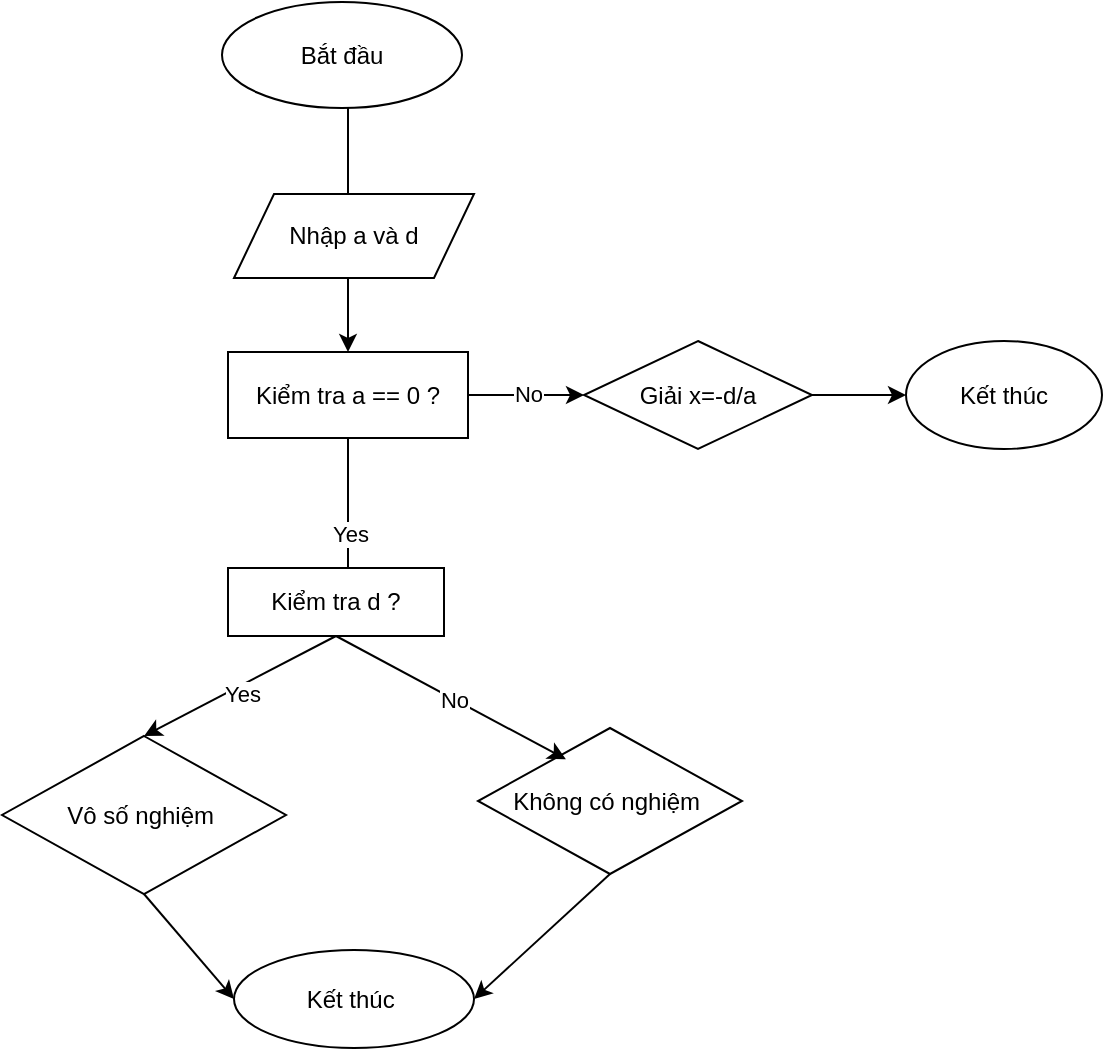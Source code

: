 <mxfile version="24.8.6">
  <diagram name="Trang-1" id="9c7Z3RTWqPJepwJMNfdo">
    <mxGraphModel grid="0" page="1" gridSize="10" guides="1" tooltips="1" connect="1" arrows="1" fold="1" pageScale="1" pageWidth="827" pageHeight="1169" math="0" shadow="0">
      <root>
        <mxCell id="0" />
        <mxCell id="1" parent="0" />
        <mxCell id="v_JSXn-3_ZmPDUQv6Gb4-14" value="" style="edgeStyle=orthogonalEdgeStyle;rounded=0;orthogonalLoop=1;jettySize=auto;html=1;" edge="1" parent="1" source="v_JSXn-3_ZmPDUQv6Gb4-1" target="v_JSXn-3_ZmPDUQv6Gb4-3">
          <mxGeometry relative="1" as="geometry">
            <Array as="points">
              <mxPoint x="403" y="188" />
              <mxPoint x="403" y="188" />
            </Array>
          </mxGeometry>
        </mxCell>
        <mxCell id="v_JSXn-3_ZmPDUQv6Gb4-1" value="Bắt đầu" style="ellipse;whiteSpace=wrap;html=1;" vertex="1" parent="1">
          <mxGeometry x="340" y="111" width="120" height="53" as="geometry" />
        </mxCell>
        <mxCell id="v_JSXn-3_ZmPDUQv6Gb4-2" value="Nhập a và d" style="shape=parallelogram;perimeter=parallelogramPerimeter;whiteSpace=wrap;html=1;fixedSize=1;" vertex="1" parent="1">
          <mxGeometry x="346" y="207" width="120" height="42" as="geometry" />
        </mxCell>
        <mxCell id="v_JSXn-3_ZmPDUQv6Gb4-6" value="" style="edgeStyle=orthogonalEdgeStyle;rounded=0;orthogonalLoop=1;jettySize=auto;html=1;" edge="1" parent="1" source="v_JSXn-3_ZmPDUQv6Gb4-3" target="v_JSXn-3_ZmPDUQv6Gb4-5">
          <mxGeometry relative="1" as="geometry" />
        </mxCell>
        <mxCell id="v_JSXn-3_ZmPDUQv6Gb4-7" value="No" style="edgeLabel;html=1;align=center;verticalAlign=middle;resizable=0;points=[];" connectable="0" vertex="1" parent="v_JSXn-3_ZmPDUQv6Gb4-6">
          <mxGeometry x="0.014" y="1" relative="1" as="geometry">
            <mxPoint as="offset" />
          </mxGeometry>
        </mxCell>
        <mxCell id="v_JSXn-3_ZmPDUQv6Gb4-10" value="" style="edgeStyle=orthogonalEdgeStyle;rounded=0;orthogonalLoop=1;jettySize=auto;html=1;" edge="1" parent="1" source="v_JSXn-3_ZmPDUQv6Gb4-3">
          <mxGeometry relative="1" as="geometry">
            <mxPoint x="403" y="425" as="targetPoint" />
          </mxGeometry>
        </mxCell>
        <mxCell id="v_JSXn-3_ZmPDUQv6Gb4-16" value="Yes" style="edgeLabel;html=1;align=center;verticalAlign=middle;resizable=0;points=[];" connectable="0" vertex="1" parent="v_JSXn-3_ZmPDUQv6Gb4-10">
          <mxGeometry x="-0.011" y="1" relative="1" as="geometry">
            <mxPoint as="offset" />
          </mxGeometry>
        </mxCell>
        <mxCell id="v_JSXn-3_ZmPDUQv6Gb4-3" value="Kiểm tra a == 0 ?" style="rounded=0;whiteSpace=wrap;html=1;" vertex="1" parent="1">
          <mxGeometry x="343" y="286" width="120" height="43" as="geometry" />
        </mxCell>
        <mxCell id="v_JSXn-3_ZmPDUQv6Gb4-9" value="" style="edgeStyle=orthogonalEdgeStyle;rounded=0;orthogonalLoop=1;jettySize=auto;html=1;" edge="1" parent="1" source="v_JSXn-3_ZmPDUQv6Gb4-5" target="v_JSXn-3_ZmPDUQv6Gb4-8">
          <mxGeometry relative="1" as="geometry" />
        </mxCell>
        <mxCell id="v_JSXn-3_ZmPDUQv6Gb4-5" value="Giải x=-d/a" style="rhombus;whiteSpace=wrap;html=1;" vertex="1" parent="1">
          <mxGeometry x="521" y="280.5" width="114" height="54" as="geometry" />
        </mxCell>
        <mxCell id="v_JSXn-3_ZmPDUQv6Gb4-8" value="Kết thúc" style="ellipse;whiteSpace=wrap;html=1;" vertex="1" parent="1">
          <mxGeometry x="682" y="280.5" width="98" height="54" as="geometry" />
        </mxCell>
        <mxCell id="v_JSXn-3_ZmPDUQv6Gb4-17" value="Kiểm tra d ?" style="rounded=0;whiteSpace=wrap;html=1;" vertex="1" parent="1">
          <mxGeometry x="343" y="394" width="108" height="34" as="geometry" />
        </mxCell>
        <mxCell id="v_JSXn-3_ZmPDUQv6Gb4-18" value="Vô số nghiệm&amp;nbsp;" style="rhombus;whiteSpace=wrap;html=1;" vertex="1" parent="1">
          <mxGeometry x="230" y="478" width="142" height="79" as="geometry" />
        </mxCell>
        <mxCell id="v_JSXn-3_ZmPDUQv6Gb4-19" value="Không có nghiệm&amp;nbsp;" style="rhombus;whiteSpace=wrap;html=1;" vertex="1" parent="1">
          <mxGeometry x="468" y="474" width="132" height="73" as="geometry" />
        </mxCell>
        <mxCell id="v_JSXn-3_ZmPDUQv6Gb4-21" value="" style="endArrow=classic;html=1;rounded=0;entryX=0.333;entryY=0.214;entryDx=0;entryDy=0;entryPerimeter=0;exitX=0.5;exitY=1;exitDx=0;exitDy=0;" edge="1" parent="1" source="v_JSXn-3_ZmPDUQv6Gb4-17" target="v_JSXn-3_ZmPDUQv6Gb4-19">
          <mxGeometry width="50" height="50" relative="1" as="geometry">
            <mxPoint x="404" y="452" as="sourcePoint" />
            <mxPoint x="436" y="396" as="targetPoint" />
          </mxGeometry>
        </mxCell>
        <mxCell id="v_JSXn-3_ZmPDUQv6Gb4-28" value="No" style="edgeLabel;html=1;align=center;verticalAlign=middle;resizable=0;points=[];" connectable="0" vertex="1" parent="v_JSXn-3_ZmPDUQv6Gb4-21">
          <mxGeometry x="0.017" relative="1" as="geometry">
            <mxPoint as="offset" />
          </mxGeometry>
        </mxCell>
        <mxCell id="v_JSXn-3_ZmPDUQv6Gb4-22" value="" style="endArrow=classic;html=1;rounded=0;entryX=0.5;entryY=0;entryDx=0;entryDy=0;exitX=0.5;exitY=1;exitDx=0;exitDy=0;" edge="1" parent="1" source="v_JSXn-3_ZmPDUQv6Gb4-17" target="v_JSXn-3_ZmPDUQv6Gb4-18">
          <mxGeometry width="50" height="50" relative="1" as="geometry">
            <mxPoint x="386" y="446" as="sourcePoint" />
            <mxPoint x="436" y="396" as="targetPoint" />
          </mxGeometry>
        </mxCell>
        <mxCell id="v_JSXn-3_ZmPDUQv6Gb4-29" value="Yes" style="edgeLabel;html=1;align=center;verticalAlign=middle;resizable=0;points=[];" connectable="0" vertex="1" parent="v_JSXn-3_ZmPDUQv6Gb4-22">
          <mxGeometry x="0.006" y="4" relative="1" as="geometry">
            <mxPoint x="-1" as="offset" />
          </mxGeometry>
        </mxCell>
        <mxCell id="v_JSXn-3_ZmPDUQv6Gb4-23" value="Kết thúc&amp;nbsp;" style="ellipse;whiteSpace=wrap;html=1;" vertex="1" parent="1">
          <mxGeometry x="346" y="585" width="120" height="49" as="geometry" />
        </mxCell>
        <mxCell id="v_JSXn-3_ZmPDUQv6Gb4-25" value="" style="endArrow=classic;html=1;rounded=0;entryX=1;entryY=0.5;entryDx=0;entryDy=0;exitX=0.5;exitY=1;exitDx=0;exitDy=0;" edge="1" parent="1" source="v_JSXn-3_ZmPDUQv6Gb4-19" target="v_JSXn-3_ZmPDUQv6Gb4-23">
          <mxGeometry width="50" height="50" relative="1" as="geometry">
            <mxPoint x="502" y="547" as="sourcePoint" />
            <mxPoint x="576" y="573" as="targetPoint" />
          </mxGeometry>
        </mxCell>
        <mxCell id="v_JSXn-3_ZmPDUQv6Gb4-26" value="" style="endArrow=classic;html=1;rounded=0;exitX=0.5;exitY=1;exitDx=0;exitDy=0;entryX=0;entryY=0.5;entryDx=0;entryDy=0;" edge="1" parent="1" source="v_JSXn-3_ZmPDUQv6Gb4-18" target="v_JSXn-3_ZmPDUQv6Gb4-23">
          <mxGeometry width="50" height="50" relative="1" as="geometry">
            <mxPoint x="296" y="624" as="sourcePoint" />
            <mxPoint x="346" y="574" as="targetPoint" />
          </mxGeometry>
        </mxCell>
      </root>
    </mxGraphModel>
  </diagram>
</mxfile>
